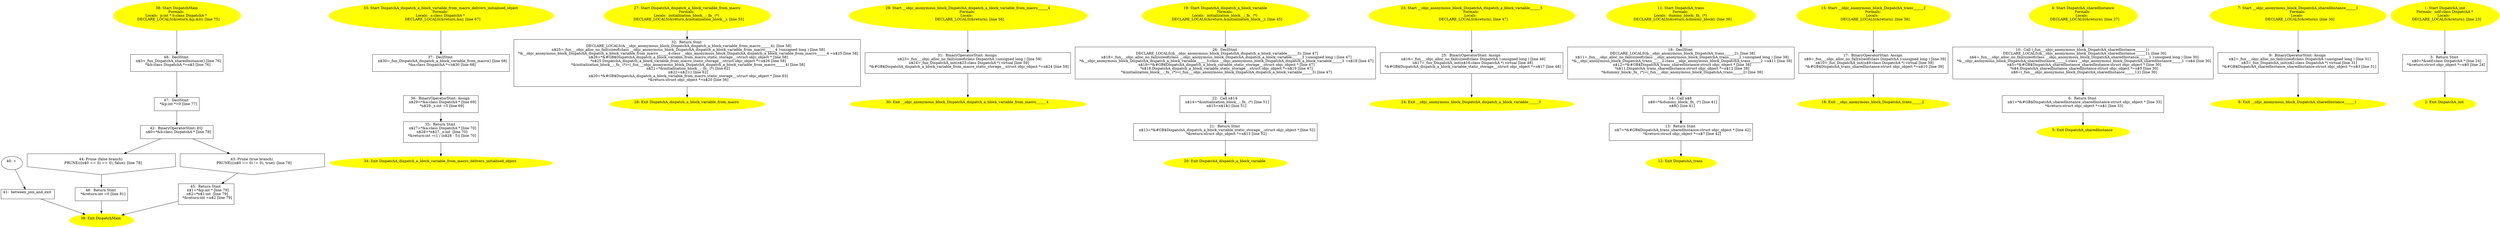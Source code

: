/* @generated */
digraph iCFG {
48 [label="48:  DeclStmt \n   n$3=_fun_DispatchA_sharedInstance() [line 76]\n  *&b:class DispatchA *=n$3 [line 76]\n " shape="box"]
	

	 48 -> 47 ;
47 [label="47:  DeclStmt \n   *&p:int *=0 [line 77]\n " shape="box"]
	

	 47 -> 42 ;
46 [label="46:  Return Stmt \n   *&return:int =0 [line 81]\n " shape="box"]
	

	 46 -> 39 ;
45 [label="45:  Return Stmt \n   n$1=*&p:int * [line 79]\n  n$2=*n$1:int  [line 79]\n  *&return:int =n$2 [line 79]\n " shape="box"]
	

	 45 -> 39 ;
44 [label="44: Prune (false branch) \n   PRUNE(((n$0 == 0) == 0), false); [line 78]\n " shape="invhouse"]
	

	 44 -> 46 ;
43 [label="43: Prune (true branch) \n   PRUNE(((n$0 == 0) != 0), true); [line 78]\n " shape="invhouse"]
	

	 43 -> 45 ;
42 [label="42:  BinaryOperatorStmt: EQ \n   n$0=*&b:class DispatchA * [line 78]\n " shape="box"]
	

	 42 -> 43 ;
	 42 -> 44 ;
41 [label="41:  between_join_and_exit \n  " shape="box"]
	

	 41 -> 39 ;
40 [label="40: + \n  " ]
	

	 40 -> 41 ;
39 [label="39: Exit DispatchMain \n  " color=yellow style=filled]
	

38 [label="38: Start DispatchMain\nFormals: \nLocals:  p:int * b:class DispatchA * \n   DECLARE_LOCALS(&return,&p,&b); [line 75]\n " color=yellow style=filled]
	

	 38 -> 48 ;
37 [label="37:  DeclStmt \n   n$30=_fun_DispatchA_dispatch_a_block_variable_from_macro() [line 68]\n  *&a:class DispatchA *=n$30 [line 68]\n " shape="box"]
	

	 37 -> 36 ;
36 [label="36:  BinaryOperatorStmt: Assign \n   n$29=*&a:class DispatchA * [line 69]\n  *n$29._x:int =5 [line 69]\n " shape="box"]
	

	 36 -> 35 ;
35 [label="35:  Return Stmt \n   n$27=*&a:class DispatchA * [line 70]\n  n$28=*n$27._x:int  [line 70]\n  *&return:int =(1 / (n$28 - 5)) [line 70]\n " shape="box"]
	

	 35 -> 34 ;
34 [label="34: Exit DispatchA_dispatch_a_block_variable_from_macro_delivers_initialised_object \n  " color=yellow style=filled]
	

33 [label="33: Start DispatchA_dispatch_a_block_variable_from_macro_delivers_initialised_object\nFormals: \nLocals:  a:class DispatchA * \n   DECLARE_LOCALS(&return,&a); [line 67]\n " color=yellow style=filled]
	

	 33 -> 37 ;
32 [label="32:  Return Stmt \n   DECLARE_LOCALS(&__objc_anonymous_block_DispatchA_dispatch_a_block_variable_from_macro______4); [line 58]\n  n$25=_fun___objc_alloc_no_fail(sizeof(class __objc_anonymous_block_DispatchA_dispatch_a_block_variable_from_macro______4 ):unsigned long ) [line 58]\n  *&__objc_anonymous_block_DispatchA_dispatch_a_block_variable_from_macro______4:class __objc_anonymous_block_DispatchA_dispatch_a_block_variable_from_macro______4 =n$25 [line 58]\n  n$26=*&#GB$DispatchA_dispatch_a_block_variable_from_macro_static_storage__:struct objc_object * [line 58]\n  *n$25.DispatchA_dispatch_a_block_variable_from_macro_static_storage__:struct objc_object *=n$26 [line 58]\n  *&initialization_block__:_fn_ (*)=(_fun___objc_anonymous_block_DispatchA_dispatch_a_block_variable_from_macro______4) [line 58]\n  n$21=*&initialization_block__:_fn_ (*) [line 62]\n  n$22=n$21() [line 62]\n  n$20=*&#GB$DispatchA_dispatch_a_block_variable_from_macro_static_storage__:struct objc_object * [line 63]\n  *&return:struct objc_object *=n$20 [line 56]\n " shape="box"]
	

	 32 -> 28 ;
31 [label="31:  BinaryOperatorStmt: Assign \n   n$23=_fun___objc_alloc_no_fail(sizeof(class DispatchA ):unsigned long ) [line 59]\n  n$24=_fun_DispatchA_init(n$23:class DispatchA *) virtual [line 59]\n  *&#GB$DispatchA_dispatch_a_block_variable_from_macro_static_storage__:struct objc_object *=n$24 [line 59]\n " shape="box"]
	

	 31 -> 30 ;
30 [label="30: Exit __objc_anonymous_block_DispatchA_dispatch_a_block_variable_from_macro______4 \n  " color=yellow style=filled]
	

29 [label="29: Start __objc_anonymous_block_DispatchA_dispatch_a_block_variable_from_macro______4\nFormals: \nLocals:  \n   DECLARE_LOCALS(&return); [line 58]\n " color=yellow style=filled]
	

	 29 -> 31 ;
28 [label="28: Exit DispatchA_dispatch_a_block_variable_from_macro \n  " color=yellow style=filled]
	

27 [label="27: Start DispatchA_dispatch_a_block_variable_from_macro\nFormals: \nLocals:  initialization_block__:_fn_ (*) \n   DECLARE_LOCALS(&return,&initialization_block__); [line 55]\n " color=yellow style=filled]
	

	 27 -> 32 ;
26 [label="26:  DeclStmt \n   DECLARE_LOCALS(&__objc_anonymous_block_DispatchA_dispatch_a_block_variable______3); [line 47]\n  n$18=_fun___objc_alloc_no_fail(sizeof(class __objc_anonymous_block_DispatchA_dispatch_a_block_variable______3 ):unsigned long ) [line 47]\n  *&__objc_anonymous_block_DispatchA_dispatch_a_block_variable______3:class __objc_anonymous_block_DispatchA_dispatch_a_block_variable______3 =n$18 [line 47]\n  n$19=*&#GB$DispatchA_dispatch_a_block_variable_static_storage__:struct objc_object * [line 47]\n  *n$18.DispatchA_dispatch_a_block_variable_static_storage__:struct objc_object *=n$19 [line 47]\n  *&initialization_block__:_fn_ (*)=(_fun___objc_anonymous_block_DispatchA_dispatch_a_block_variable______3) [line 47]\n " shape="box"]
	

	 26 -> 22 ;
25 [label="25:  BinaryOperatorStmt: Assign \n   n$16=_fun___objc_alloc_no_fail(sizeof(class DispatchA ):unsigned long ) [line 48]\n  n$17=_fun_DispatchA_init(n$16:class DispatchA *) virtual [line 48]\n  *&#GB$DispatchA_dispatch_a_block_variable_static_storage__:struct objc_object *=n$17 [line 48]\n " shape="box"]
	

	 25 -> 24 ;
24 [label="24: Exit __objc_anonymous_block_DispatchA_dispatch_a_block_variable______3 \n  " color=yellow style=filled]
	

23 [label="23: Start __objc_anonymous_block_DispatchA_dispatch_a_block_variable______3\nFormals: \nLocals:  \n   DECLARE_LOCALS(&return); [line 47]\n " color=yellow style=filled]
	

	 23 -> 25 ;
22 [label="22:  Call n$14 \n   n$14=*&initialization_block__:_fn_ (*) [line 51]\n  n$15=n$14() [line 51]\n " shape="box"]
	

	 22 -> 21 ;
21 [label="21:  Return Stmt \n   n$13=*&#GB$DispatchA_dispatch_a_block_variable_static_storage__:struct objc_object * [line 52]\n  *&return:struct objc_object *=n$13 [line 52]\n " shape="box"]
	

	 21 -> 20 ;
20 [label="20: Exit DispatchA_dispatch_a_block_variable \n  " color=yellow style=filled]
	

19 [label="19: Start DispatchA_dispatch_a_block_variable\nFormals: \nLocals:  initialization_block__:_fn_ (*) \n   DECLARE_LOCALS(&return,&initialization_block__); [line 45]\n " color=yellow style=filled]
	

	 19 -> 26 ;
18 [label="18:  DeclStmt \n   DECLARE_LOCALS(&__objc_anonymous_block_DispatchA_trans______2); [line 38]\n  n$11=_fun___objc_alloc_no_fail(sizeof(class __objc_anonymous_block_DispatchA_trans______2 ):unsigned long ) [line 38]\n  *&__objc_anonymous_block_DispatchA_trans______2:class __objc_anonymous_block_DispatchA_trans______2 =n$11 [line 38]\n  n$12=*&#GB$DispatchA_trans_sharedInstance:struct objc_object * [line 38]\n  *n$11.DispatchA_trans_sharedInstance:struct objc_object *=n$12 [line 38]\n  *&dummy_block:_fn_ (*)=(_fun___objc_anonymous_block_DispatchA_trans______2) [line 38]\n " shape="box"]
	

	 18 -> 14 ;
17 [label="17:  BinaryOperatorStmt: Assign \n   n$9=_fun___objc_alloc_no_fail(sizeof(class DispatchA ):unsigned long ) [line 39]\n  n$10=_fun_DispatchA_init(n$9:class DispatchA *) virtual [line 39]\n  *&#GB$DispatchA_trans_sharedInstance:struct objc_object *=n$10 [line 39]\n " shape="box"]
	

	 17 -> 16 ;
16 [label="16: Exit __objc_anonymous_block_DispatchA_trans______2 \n  " color=yellow style=filled]
	

15 [label="15: Start __objc_anonymous_block_DispatchA_trans______2\nFormals: \nLocals:  \n   DECLARE_LOCALS(&return); [line 38]\n " color=yellow style=filled]
	

	 15 -> 17 ;
14 [label="14:  Call n$8 \n   n$8=*&dummy_block:_fn_ (*) [line 41]\n  n$8() [line 41]\n " shape="box"]
	

	 14 -> 13 ;
13 [label="13:  Return Stmt \n   n$7=*&#GB$DispatchA_trans_sharedInstance:struct objc_object * [line 42]\n  *&return:struct objc_object *=n$7 [line 42]\n " shape="box"]
	

	 13 -> 12 ;
12 [label="12: Exit DispatchA_trans \n  " color=yellow style=filled]
	

11 [label="11: Start DispatchA_trans\nFormals: \nLocals:  dummy_block:_fn_ (*) \n   DECLARE_LOCALS(&return,&dummy_block); [line 36]\n " color=yellow style=filled]
	

	 11 -> 18 ;
10 [label="10:  Call (_fun___objc_anonymous_block_DispatchA_sharedInstance______1) \n   DECLARE_LOCALS(&__objc_anonymous_block_DispatchA_sharedInstance______1); [line 30]\n  n$4=_fun___objc_alloc_no_fail(sizeof(class __objc_anonymous_block_DispatchA_sharedInstance______1 ):unsigned long ) [line 30]\n  *&__objc_anonymous_block_DispatchA_sharedInstance______1:class __objc_anonymous_block_DispatchA_sharedInstance______1 =n$4 [line 30]\n  n$5=*&#GB$DispatchA_sharedInstance_sharedInstance:struct objc_object * [line 30]\n  *n$4.DispatchA_sharedInstance_sharedInstance:struct objc_object *=n$5 [line 30]\n  n$6=(_fun___objc_anonymous_block_DispatchA_sharedInstance______1)() [line 30]\n " shape="box"]
	

	 10 -> 6 ;
9 [label="9:  BinaryOperatorStmt: Assign \n   n$2=_fun___objc_alloc_no_fail(sizeof(class DispatchA ):unsigned long ) [line 31]\n  n$3=_fun_DispatchA_init(n$2:class DispatchA *) virtual [line 31]\n  *&#GB$DispatchA_sharedInstance_sharedInstance:struct objc_object *=n$3 [line 31]\n " shape="box"]
	

	 9 -> 8 ;
8 [label="8: Exit __objc_anonymous_block_DispatchA_sharedInstance______1 \n  " color=yellow style=filled]
	

7 [label="7: Start __objc_anonymous_block_DispatchA_sharedInstance______1\nFormals: \nLocals:  \n   DECLARE_LOCALS(&return); [line 30]\n " color=yellow style=filled]
	

	 7 -> 9 ;
6 [label="6:  Return Stmt \n   n$1=*&#GB$DispatchA_sharedInstance_sharedInstance:struct objc_object * [line 33]\n  *&return:struct objc_object *=n$1 [line 33]\n " shape="box"]
	

	 6 -> 5 ;
5 [label="5: Exit DispatchA_sharedInstance \n  " color=yellow style=filled]
	

4 [label="4: Start DispatchA_sharedInstance\nFormals: \nLocals:  \n   DECLARE_LOCALS(&return); [line 27]\n " color=yellow style=filled]
	

	 4 -> 10 ;
3 [label="3:  Return Stmt \n   n$0=*&self:class DispatchA * [line 24]\n  *&return:struct objc_object *=n$0 [line 24]\n " shape="box"]
	

	 3 -> 2 ;
2 [label="2: Exit DispatchA_init \n  " color=yellow style=filled]
	

1 [label="1: Start DispatchA_init\nFormals:  self:class DispatchA *\nLocals:  \n   DECLARE_LOCALS(&return); [line 23]\n " color=yellow style=filled]
	

	 1 -> 3 ;
}
